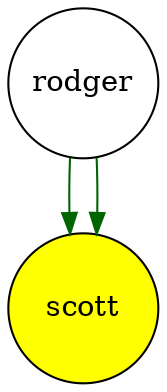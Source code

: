 digraph fullagr_rodger_scott { 
 K=0.6 
 "rodger" -> { "scott" } [color="darkgreen", arrowhead="normal", penwidth=1, href="#349"]; 
 "rodger" -> { "scott" } [color="darkgreen", arrowhead="normal", penwidth=1, href="#349"]; 
 "rodger" [shape="circle", fixedsize="true", height=1, width=1, style="filled", fillcolor="white", href="#rodger"]; 
 "scott" [shape="circle", fixedsize="true", height=1, width=1, style="filled", fillcolor="yellow", href="#scott"]; 

}